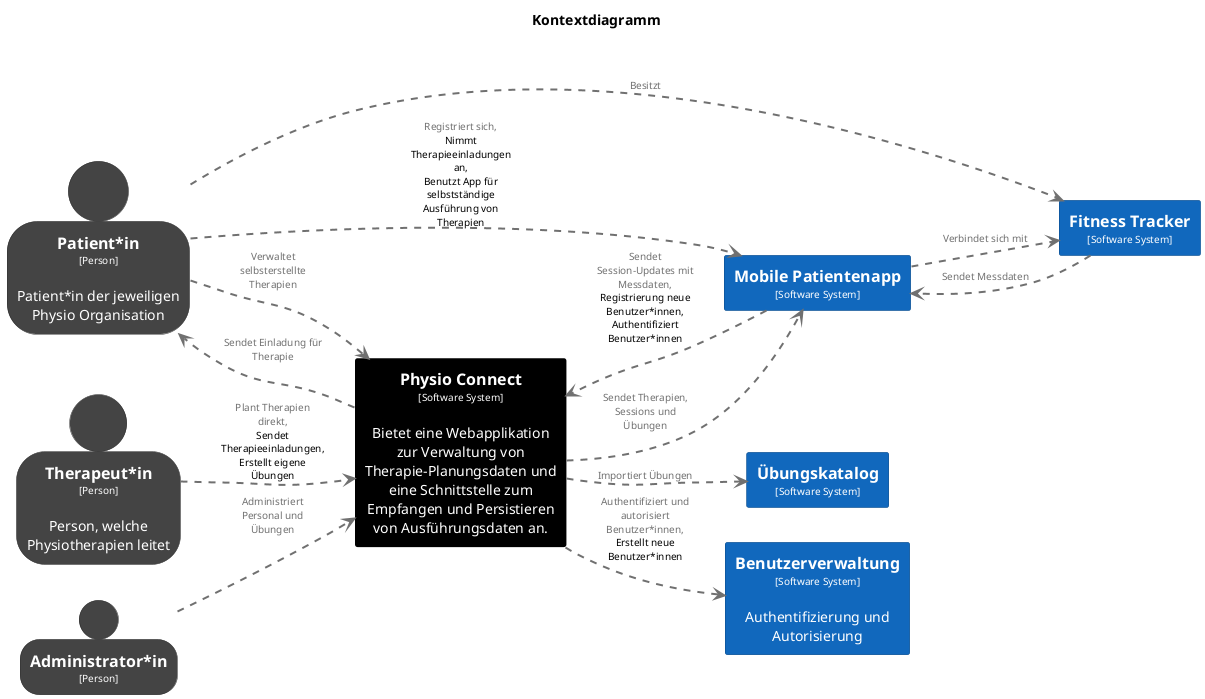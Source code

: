 @startuml
title Kontextdiagramm

left to right direction


skinparam {
  shadowing false
  arrowFontSize 10
  defaultTextAlignment center
  wrapWidth 200
  maxMessageSize 100
}

hide stereotype

skinparam person<<Administratorin>> {
  BackgroundColor #444444
  FontColor #ffffff
  BorderColor #2f2f2f
}
skinparam rectangle<<Benutzerverwaltung>> {
  BackgroundColor #1168bd
  FontColor #ffffff
  BorderColor #0b4884
}
skinparam rectangle<<FitnessTracker>> {
  BackgroundColor #1168bd
  FontColor #ffffff
  BorderColor #0b4884
}
skinparam rectangle<<MobilePatientenapp>> {
  BackgroundColor #1168bd
  FontColor #ffffff
  BorderColor #0b4884
}
skinparam person<<Patientin>> {
  BackgroundColor #444444
  FontColor #ffffff
  BorderColor #2f2f2f
}
skinparam rectangle<<PhysioConnect>> {
  BackgroundColor #000000
  FontColor #ffffff
  BorderColor #000000
}
skinparam person<<Therapeutin>> {
  BackgroundColor #444444
  FontColor #ffffff
  BorderColor #2f2f2f
}
skinparam rectangle<<Übungskatalog>> {
  BackgroundColor #1168bd
  FontColor #ffffff
  BorderColor #0b4884
}


skinparam PackageBorderColor<<enterprise>> #444444
skinparam PackageFontColor<<enterprise>> #444444

rectangle "==Physio Connect\n<size:10>[Software System]</size>\n\nBietet eine Webapplikation zur Verwaltung von Therapie-Planungsdaten und eine Schnittstelle zum Empfangen und Persistieren von Ausführungsdaten an." <<PhysioConnect>> as PhysioConnect
rectangle "==Mobile Patientenapp\n<size:10>[Software System]</size>" <<MobilePatientenapp>> as MobilePatientenapp
rectangle "==Übungskatalog\n<size:10>[Software System]</size>" <<Übungskatalog>> as Übungskatalog
rectangle "==Benutzerverwaltung\n<size:10>[Software System]</size>\n\nAuthentifizierung und Autorisierung" <<Benutzerverwaltung>> as Benutzerverwaltung



skinparam PackageBorderColor<<group:Patient>> #589fd8
skinparam PackageFontColor<<group:Patient>> #589fd8

person "==Patient*in\n<size:10>[Person]</size>\n\nPatient*in der jeweiligen Physio Organisation" <<Patientin>> as Patientin
rectangle "==Fitness Tracker\n<size:10>[Software System]</size>" <<FitnessTracker>> as FitnessTracker


skinparam PackageBorderColor<<group:Physiounternehmung>> #b6862e
skinparam PackageFontColor<<group:Physiounternehmung>> #b6862e

person "==Therapeut*in\n<size:10>[Person]</size>\n\nPerson, welche Physiotherapien leitet" <<Therapeutin>> as Therapeutin
person "==Administrator*in\n<size:10>[Person]</size>" <<Administratorin>> as Administratorin



PhysioConnect .[#707070,thickness=2].> Patientin : "<color:#707070>Sendet Einladung für Therapie"
Administratorin .[#707070,thickness=2].> PhysioConnect : "<color:#707070>Administriert Personal und Übungen"
Therapeutin .[#707070,thickness=2].> PhysioConnect : "<color:#707070>Plant Therapien direkt,\nSendet Therapieeinladungen,\nErstellt eigene Übungen"
Patientin .[#707070,thickness=2].> MobilePatientenapp : "<color:#707070>Registriert sich,\nNimmt Therapieeinladungen an,\nBenutzt App für selbstständige Ausführung von Therapien"
Patientin .[#707070,thickness=2].> FitnessTracker : "<color:#707070>Besitzt"
Patientin .[#707070,thickness=2]> PhysioConnect : "<color:#707070>Verwaltet selbsterstellte Therapien"
MobilePatientenapp .[#707070,thickness=2].> FitnessTracker : "<color:#707070>Verbindet sich mit"
FitnessTracker .[#707070,thickness=2].> MobilePatientenapp : "<color:#707070>Sendet Messdaten"
MobilePatientenapp .[#707070,thickness=2].> PhysioConnect : "<color:#707070>Sendet Session-Updates mit Messdaten,\nRegistrierung neue Benutzer*innen,\nAuthentifiziert Benutzer*innen"
PhysioConnect .[#707070,thickness=2].> MobilePatientenapp : "<color:#707070>Sendet Therapien, Sessions und Übungen"
PhysioConnect .[#707070,thickness=2].> Übungskatalog : "<color:#707070>Importiert Übungen"
PhysioConnect .[#707070,thickness=2].> Benutzerverwaltung : "<color:#707070>Authentifiziert und autorisiert Benutzer*innen,\nErstellt neue Benutzer*innen"
@enduml